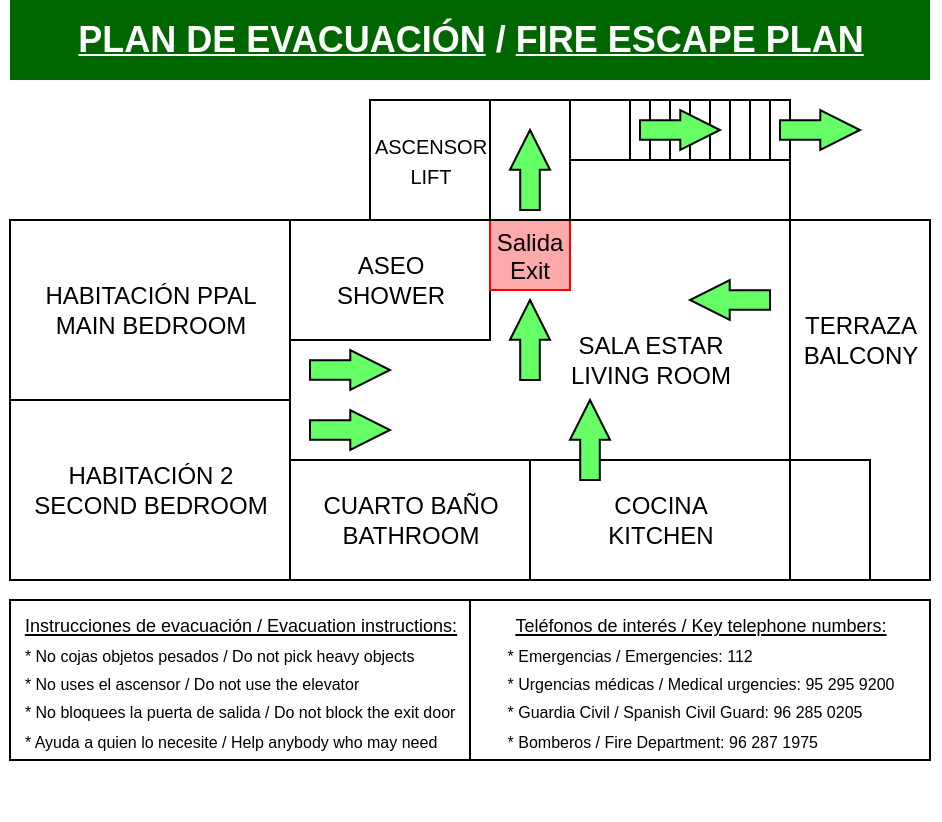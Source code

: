 <mxfile version="26.1.0">
  <diagram name="Plano de Emergencia" id="0">
    <mxGraphModel dx="1034" dy="507" grid="1" gridSize="10" guides="1" tooltips="1" connect="1" arrows="1" fold="1" page="1" pageScale="1" pageWidth="800" pageHeight="600" math="0" shadow="0">
      <root>
        <mxCell id="0" />
        <mxCell id="1" parent="0" />
        <mxCell id="2" value="Apartamento" style="rounded=0;strokeColor=#000000;fillColor=#F5F5F5;" parent="1" vertex="1">
          <mxGeometry x="65" y="120" width="460" height="180" as="geometry" />
        </mxCell>
        <mxCell id="dq3twiHDz4vnAk6Ew_6_-9" value="" style="rounded=0;whiteSpace=wrap;html=1;" vertex="1" parent="1">
          <mxGeometry x="65" y="120" width="140" height="90" as="geometry" />
        </mxCell>
        <mxCell id="dq3twiHDz4vnAk6Ew_6_-10" value="" style="rounded=0;whiteSpace=wrap;html=1;" vertex="1" parent="1">
          <mxGeometry x="205" y="240" width="120" height="60" as="geometry" />
        </mxCell>
        <mxCell id="dq3twiHDz4vnAk6Ew_6_-12" value="" style="rounded=0;whiteSpace=wrap;html=1;" vertex="1" parent="1">
          <mxGeometry x="205" y="120" width="250" height="120" as="geometry" />
        </mxCell>
        <mxCell id="dq3twiHDz4vnAk6Ew_6_-13" value="" style="rounded=0;whiteSpace=wrap;html=1;" vertex="1" parent="1">
          <mxGeometry x="65" y="210" width="140" height="90" as="geometry" />
        </mxCell>
        <mxCell id="dq3twiHDz4vnAk6Ew_6_-14" value="" style="rounded=0;whiteSpace=wrap;html=1;" vertex="1" parent="1">
          <mxGeometry x="455" y="120" width="70" height="180" as="geometry" />
        </mxCell>
        <mxCell id="dq3twiHDz4vnAk6Ew_6_-15" value="" style="rounded=0;whiteSpace=wrap;html=1;" vertex="1" parent="1">
          <mxGeometry x="325" y="240" width="140" height="60" as="geometry" />
        </mxCell>
        <mxCell id="dq3twiHDz4vnAk6Ew_6_-17" value="" style="rounded=0;whiteSpace=wrap;html=1;" vertex="1" parent="1">
          <mxGeometry x="205" y="120" width="100" height="60" as="geometry" />
        </mxCell>
        <mxCell id="3" value="Salida&#xa;Exit" style="strokeColor=#FF0000;fillColor=#FFAAAA;" parent="1" vertex="1">
          <mxGeometry x="305" y="120" width="40" height="35" as="geometry" />
        </mxCell>
        <mxCell id="dq3twiHDz4vnAk6Ew_6_-19" value="" style="rounded=0;whiteSpace=wrap;html=1;" vertex="1" parent="1">
          <mxGeometry x="455" y="240" width="40" height="60" as="geometry" />
        </mxCell>
        <mxCell id="dq3twiHDz4vnAk6Ew_6_-20" value="HABITACIÓN PPAL&lt;div&gt;MAIN BEDROOM&lt;/div&gt;" style="text;html=1;align=center;verticalAlign=middle;resizable=0;points=[];autosize=1;strokeColor=none;fillColor=none;" vertex="1" parent="1">
          <mxGeometry x="70" y="145" width="130" height="40" as="geometry" />
        </mxCell>
        <mxCell id="dq3twiHDz4vnAk6Ew_6_-21" value="HABITACIÓN 2&lt;div&gt;SECOND BEDROOM&lt;/div&gt;" style="text;html=1;align=center;verticalAlign=middle;resizable=0;points=[];autosize=1;strokeColor=none;fillColor=none;" vertex="1" parent="1">
          <mxGeometry x="65" y="235" width="140" height="40" as="geometry" />
        </mxCell>
        <mxCell id="dq3twiHDz4vnAk6Ew_6_-22" value="CUARTO BAÑO&lt;div&gt;BATHROOM&lt;/div&gt;" style="text;html=1;align=center;verticalAlign=middle;resizable=0;points=[];autosize=1;strokeColor=none;fillColor=none;" vertex="1" parent="1">
          <mxGeometry x="210" y="250" width="110" height="40" as="geometry" />
        </mxCell>
        <mxCell id="dq3twiHDz4vnAk6Ew_6_-23" value="COCINA&lt;div&gt;KITCHEN&lt;/div&gt;" style="text;html=1;align=center;verticalAlign=middle;resizable=0;points=[];autosize=1;strokeColor=none;fillColor=none;" vertex="1" parent="1">
          <mxGeometry x="350" y="250" width="80" height="40" as="geometry" />
        </mxCell>
        <mxCell id="dq3twiHDz4vnAk6Ew_6_-24" value="TERRAZA&lt;div&gt;BALCONY&lt;/div&gt;" style="text;html=1;align=center;verticalAlign=middle;resizable=0;points=[];autosize=1;strokeColor=none;fillColor=none;" vertex="1" parent="1">
          <mxGeometry x="450" y="160" width="80" height="40" as="geometry" />
        </mxCell>
        <mxCell id="dq3twiHDz4vnAk6Ew_6_-25" value="ASEO&lt;div&gt;SHOWER&lt;/div&gt;" style="text;html=1;align=center;verticalAlign=middle;resizable=0;points=[];autosize=1;strokeColor=none;fillColor=none;" vertex="1" parent="1">
          <mxGeometry x="215" y="130" width="80" height="40" as="geometry" />
        </mxCell>
        <mxCell id="dq3twiHDz4vnAk6Ew_6_-26" value="SALA ESTAR&lt;div&gt;LIVING ROOM&lt;/div&gt;" style="text;html=1;align=center;verticalAlign=middle;resizable=0;points=[];autosize=1;strokeColor=none;fillColor=none;" vertex="1" parent="1">
          <mxGeometry x="335" y="170" width="100" height="40" as="geometry" />
        </mxCell>
        <mxCell id="dq3twiHDz4vnAk6Ew_6_-27" value="" style="html=1;shadow=0;dashed=0;align=center;verticalAlign=middle;shape=mxgraph.arrows2.arrow;dy=0.51;dx=19.86;notch=0;fillColor=light-dark(#66FF66,var(--ge-dark-color, #121212));strokeColor=light-dark(#000000,#000000);" vertex="1" parent="1">
          <mxGeometry x="215" y="185" width="40" height="20" as="geometry" />
        </mxCell>
        <mxCell id="dq3twiHDz4vnAk6Ew_6_-30" value="" style="verticalLabelPosition=bottom;verticalAlign=top;html=1;shape=mxgraph.basic.rect;fillColor2=none;strokeWidth=1;size=20;indent=5;" vertex="1" parent="1">
          <mxGeometry x="245" y="60" width="60" height="60" as="geometry" />
        </mxCell>
        <mxCell id="dq3twiHDz4vnAk6Ew_6_-31" value="" style="verticalLabelPosition=bottom;verticalAlign=top;html=1;shape=mxgraph.basic.rect;fillColor2=none;strokeWidth=1;size=20;indent=5;" vertex="1" parent="1">
          <mxGeometry x="345" y="60" width="30" height="30" as="geometry" />
        </mxCell>
        <mxCell id="dq3twiHDz4vnAk6Ew_6_-32" value="" style="verticalLabelPosition=bottom;verticalAlign=top;html=1;shape=mxgraph.basic.rect;fillColor2=none;strokeWidth=1;size=20;indent=5;" vertex="1" parent="1">
          <mxGeometry x="305" y="60" width="40" height="60" as="geometry" />
        </mxCell>
        <mxCell id="dq3twiHDz4vnAk6Ew_6_-33" value="" style="verticalLabelPosition=bottom;verticalAlign=top;html=1;shape=mxgraph.basic.rect;fillColor2=none;strokeWidth=1;size=20;indent=5;" vertex="1" parent="1">
          <mxGeometry x="385" y="60" width="10" height="30" as="geometry" />
        </mxCell>
        <mxCell id="dq3twiHDz4vnAk6Ew_6_-34" value="" style="verticalLabelPosition=bottom;verticalAlign=top;html=1;shape=mxgraph.basic.rect;fillColor2=none;strokeWidth=1;size=20;indent=5;" vertex="1" parent="1">
          <mxGeometry x="395" y="60" width="10" height="30" as="geometry" />
        </mxCell>
        <mxCell id="dq3twiHDz4vnAk6Ew_6_-35" value="" style="verticalLabelPosition=bottom;verticalAlign=top;html=1;shape=mxgraph.basic.rect;fillColor2=none;strokeWidth=1;size=3;indent=5;" vertex="1" parent="1">
          <mxGeometry x="405" y="60" width="10" height="30" as="geometry" />
        </mxCell>
        <mxCell id="dq3twiHDz4vnAk6Ew_6_-36" value="" style="verticalLabelPosition=bottom;verticalAlign=top;html=1;shape=mxgraph.basic.rect;fillColor2=none;strokeWidth=1;size=20;indent=5;" vertex="1" parent="1">
          <mxGeometry x="415" y="60" width="10" height="30" as="geometry" />
        </mxCell>
        <mxCell id="dq3twiHDz4vnAk6Ew_6_-37" value="" style="verticalLabelPosition=bottom;verticalAlign=top;html=1;shape=mxgraph.basic.rect;fillColor2=none;strokeWidth=1;size=20;indent=5;" vertex="1" parent="1">
          <mxGeometry x="425" y="60" width="10" height="30" as="geometry" />
        </mxCell>
        <mxCell id="dq3twiHDz4vnAk6Ew_6_-38" value="" style="verticalLabelPosition=bottom;verticalAlign=top;html=1;shape=mxgraph.basic.rect;fillColor2=none;strokeWidth=1;size=20;indent=5;" vertex="1" parent="1">
          <mxGeometry x="435" y="60" width="10" height="30" as="geometry" />
        </mxCell>
        <mxCell id="dq3twiHDz4vnAk6Ew_6_-39" value="" style="verticalLabelPosition=bottom;verticalAlign=top;html=1;shape=mxgraph.basic.rect;fillColor2=none;strokeWidth=1;size=20;indent=5;" vertex="1" parent="1">
          <mxGeometry x="445" y="60" width="10" height="30" as="geometry" />
        </mxCell>
        <mxCell id="dq3twiHDz4vnAk6Ew_6_-40" value="" style="verticalLabelPosition=bottom;verticalAlign=top;html=1;shape=mxgraph.basic.rect;fillColor2=none;strokeWidth=1;size=20;indent=5;" vertex="1" parent="1">
          <mxGeometry x="375" y="60" width="10" height="30" as="geometry" />
        </mxCell>
        <mxCell id="dq3twiHDz4vnAk6Ew_6_-41" value="" style="verticalLabelPosition=bottom;verticalAlign=top;html=1;shape=mxgraph.basic.rect;fillColor2=none;strokeWidth=1;size=20;indent=5;" vertex="1" parent="1">
          <mxGeometry x="345" y="90" width="110" height="30" as="geometry" />
        </mxCell>
        <mxCell id="dq3twiHDz4vnAk6Ew_6_-43" value="&lt;font style=&quot;font-size: 10px;&quot;&gt;ASCENSOR&lt;/font&gt;&lt;div&gt;&lt;font style=&quot;font-size: 10px;&quot;&gt;LIFT&lt;/font&gt;&lt;/div&gt;" style="text;html=1;align=center;verticalAlign=middle;resizable=0;points=[];autosize=1;strokeColor=none;fillColor=none;" vertex="1" parent="1">
          <mxGeometry x="235" y="70" width="80" height="40" as="geometry" />
        </mxCell>
        <mxCell id="dq3twiHDz4vnAk6Ew_6_-44" value="" style="html=1;shadow=0;dashed=0;align=center;verticalAlign=middle;shape=mxgraph.arrows2.arrow;dy=0.51;dx=19.86;notch=0;fillColor=light-dark(#66FF66,var(--ge-dark-color, #121212));strokeColor=light-dark(#000000,#000000);" vertex="1" parent="1">
          <mxGeometry x="215" y="215" width="40" height="20" as="geometry" />
        </mxCell>
        <mxCell id="dq3twiHDz4vnAk6Ew_6_-45" value="" style="html=1;shadow=0;dashed=0;align=center;verticalAlign=middle;shape=mxgraph.arrows2.arrow;dy=0.51;dx=19.86;notch=0;fillColor=light-dark(#66FF66,var(--ge-dark-color, #121212));strokeColor=light-dark(#000000,#000000);rotation=-90;" vertex="1" parent="1">
          <mxGeometry x="305" y="170" width="40" height="20" as="geometry" />
        </mxCell>
        <mxCell id="dq3twiHDz4vnAk6Ew_6_-46" value="" style="html=1;shadow=0;dashed=0;align=center;verticalAlign=middle;shape=mxgraph.arrows2.arrow;dy=0.51;dx=19.86;notch=0;fillColor=light-dark(#66FF66,var(--ge-dark-color, #121212));strokeColor=light-dark(#000000,#000000);rotation=-90;" vertex="1" parent="1">
          <mxGeometry x="305" y="85" width="40" height="20" as="geometry" />
        </mxCell>
        <mxCell id="dq3twiHDz4vnAk6Ew_6_-47" value="" style="html=1;shadow=0;dashed=0;align=center;verticalAlign=middle;shape=mxgraph.arrows2.arrow;dy=0.51;dx=19.86;notch=0;fillColor=light-dark(#66FF66,var(--ge-dark-color, #121212));strokeColor=light-dark(#000000,#000000);" vertex="1" parent="1">
          <mxGeometry x="380" y="65" width="40" height="20" as="geometry" />
        </mxCell>
        <mxCell id="dq3twiHDz4vnAk6Ew_6_-48" value="" style="html=1;shadow=0;dashed=0;align=center;verticalAlign=middle;shape=mxgraph.arrows2.arrow;dy=0.51;dx=19.86;notch=0;fillColor=light-dark(#66FF66,var(--ge-dark-color, #121212));strokeColor=light-dark(#000000,#000000);" vertex="1" parent="1">
          <mxGeometry x="450" y="65" width="40" height="20" as="geometry" />
        </mxCell>
        <mxCell id="dq3twiHDz4vnAk6Ew_6_-49" value="" style="html=1;shadow=0;dashed=0;align=center;verticalAlign=middle;shape=mxgraph.arrows2.arrow;dy=0.51;dx=19.86;notch=0;fillColor=light-dark(#66FF66,var(--ge-dark-color, #121212));strokeColor=light-dark(#000000,#000000);rotation=-180;" vertex="1" parent="1">
          <mxGeometry x="405" y="150" width="40" height="20" as="geometry" />
        </mxCell>
        <mxCell id="dq3twiHDz4vnAk6Ew_6_-50" value="" style="html=1;shadow=0;dashed=0;align=center;verticalAlign=middle;shape=mxgraph.arrows2.arrow;dy=0.51;dx=19.86;notch=0;fillColor=light-dark(#66FF66,var(--ge-dark-color, #121212));strokeColor=light-dark(#000000,#000000);rotation=-90;" vertex="1" parent="1">
          <mxGeometry x="335" y="220" width="40" height="20" as="geometry" />
        </mxCell>
        <mxCell id="dq3twiHDz4vnAk6Ew_6_-51" value="&lt;b&gt;&lt;font style=&quot;font-size: 18px;&quot;&gt;&amp;nbsp; &amp;nbsp; &lt;span style=&quot;color: rgb(255, 255, 255);&quot;&gt;&lt;u&gt;PLAN DE EVACUACIÓN&lt;/u&gt; /&amp;nbsp;&lt;/span&gt;&lt;/font&gt;&lt;/b&gt;&lt;b&gt;&lt;span style=&quot;font-size: 18px; color: rgb(255, 255, 255);&quot;&gt;&lt;u&gt;FIRE ESCAPE PLAN&lt;/u&gt; &amp;nbsp; &amp;nbsp;&lt;/span&gt;&lt;/b&gt;" style="text;html=1;align=center;verticalAlign=middle;resizable=0;points=[];autosize=1;strokeColor=none;fillColor=#006600;" vertex="1" parent="1">
          <mxGeometry x="65" y="10" width="460" height="40" as="geometry" />
        </mxCell>
        <mxCell id="dq3twiHDz4vnAk6Ew_6_-52" value="" style="rounded=0;whiteSpace=wrap;html=1;" vertex="1" parent="1">
          <mxGeometry x="65" y="310" width="230" height="80" as="geometry" />
        </mxCell>
        <mxCell id="dq3twiHDz4vnAk6Ew_6_-53" value="" style="rounded=0;whiteSpace=wrap;html=1;" vertex="1" parent="1">
          <mxGeometry x="295" y="310" width="230" height="80" as="geometry" />
        </mxCell>
        <mxCell id="dq3twiHDz4vnAk6Ew_6_-54" value="&lt;font style=&quot;font-size: 9px;&quot;&gt;&lt;u&gt;Instrucciones de evacuación / Evacuation instructions:&lt;/u&gt;&lt;/font&gt;&lt;div&gt;&lt;div style=&quot;text-align: left;&quot;&gt;&lt;font style=&quot;font-size: 8px;&quot;&gt;* No cojas objetos pesados / Do not pick heavy objects&lt;/font&gt;&lt;/div&gt;&lt;div style=&quot;text-align: left;&quot;&gt;&lt;font style=&quot;font-size: 8px;&quot;&gt;* No uses el ascensor / Do not use the elevator&lt;/font&gt;&lt;/div&gt;&lt;div style=&quot;text-align: left;&quot;&gt;&lt;font style=&quot;font-size: 8px;&quot;&gt;* No bloquees la puerta de salida / Do not block the exit door&lt;/font&gt;&lt;/div&gt;&lt;div style=&quot;text-align: left;&quot;&gt;&lt;font style=&quot;font-size: 8px;&quot;&gt;* Ayuda a quien lo necesite / Help anybody who may need&lt;/font&gt;&lt;/div&gt;&lt;div style=&quot;text-align: left;&quot;&gt;&lt;font style=&quot;font-size: 8px;&quot;&gt;&lt;br&gt;&lt;/font&gt;&lt;/div&gt;&lt;div style=&quot;text-align: left;&quot;&gt;&lt;br&gt;&lt;/div&gt;&lt;/div&gt;" style="text;html=1;align=center;verticalAlign=middle;resizable=0;points=[];autosize=1;strokeColor=none;fillColor=none;" vertex="1" parent="1">
          <mxGeometry x="60" y="310" width="240" height="110" as="geometry" />
        </mxCell>
        <mxCell id="dq3twiHDz4vnAk6Ew_6_-55" value="&lt;font style=&quot;font-size: 9px;&quot;&gt;&lt;u&gt;Teléfonos de interés / Key telephone numbers:&lt;/u&gt;&lt;/font&gt;&lt;div&gt;&lt;div style=&quot;text-align: left;&quot;&gt;&lt;font style=&quot;font-size: 8px;&quot;&gt;* Emergencias / Emergencies: 112&lt;/font&gt;&lt;/div&gt;&lt;div style=&quot;text-align: left;&quot;&gt;&lt;font style=&quot;font-size: 8px;&quot;&gt;* Urgencias médicas / Medical urgencies: 95 295 9200&lt;/font&gt;&lt;/div&gt;&lt;div style=&quot;text-align: left;&quot;&gt;&lt;font style=&quot;font-size: 8px;&quot;&gt;* Guardia Civil / Spanish Civil Guard: 96 285 0205&lt;/font&gt;&lt;/div&gt;&lt;div style=&quot;text-align: left;&quot;&gt;&lt;font style=&quot;font-size: 8px;&quot;&gt;* Bomberos / Fire Department: 96 287 1975&lt;/font&gt;&lt;/div&gt;&lt;div style=&quot;text-align: left;&quot;&gt;&lt;font style=&quot;font-size: 8px;&quot;&gt;&lt;br&gt;&lt;/font&gt;&lt;/div&gt;&lt;div style=&quot;text-align: left;&quot;&gt;&lt;br&gt;&lt;/div&gt;&lt;/div&gt;" style="text;html=1;align=center;verticalAlign=middle;resizable=0;points=[];autosize=1;strokeColor=none;fillColor=none;" vertex="1" parent="1">
          <mxGeometry x="300" y="310" width="220" height="110" as="geometry" />
        </mxCell>
      </root>
    </mxGraphModel>
  </diagram>
</mxfile>
